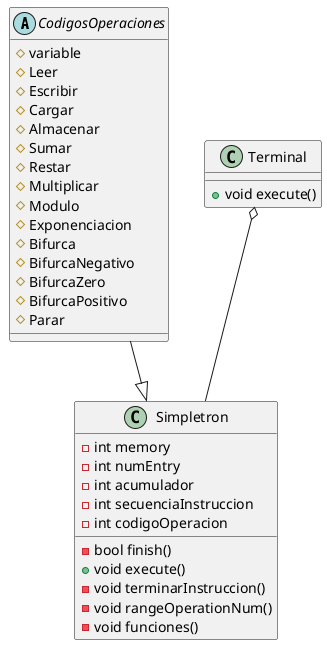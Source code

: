 @startuml 
abstract class CodigosOperaciones
CodigosOperaciones : #variable
CodigosOperaciones : #Leer
CodigosOperaciones : #Escribir
CodigosOperaciones : #Cargar
CodigosOperaciones : #Almacenar
CodigosOperaciones : #Sumar
CodigosOperaciones : #Restar
CodigosOperaciones : #Multiplicar
CodigosOperaciones : #Modulo 
CodigosOperaciones : #Exponenciacion
CodigosOperaciones : #Bifurca
CodigosOperaciones : #BifurcaNegativo
CodigosOperaciones : #BifurcaZero
CodigosOperaciones : #BifurcaPositivo
CodigosOperaciones : #Parar
class Terminal{
    +void execute()
}
class Simpletron{
    -int memory
    -int numEntry
    -int acumulador
    -int secuenciaInstruccion
    -int codigoOperacion
    -bool finish()
    +void execute()
    -void terminarInstruccion()
    -void rangeOperationNum()
    -void funciones()
}
CodigosOperaciones --|> Simpletron
Terminal o-- Simpletron
@enduml
